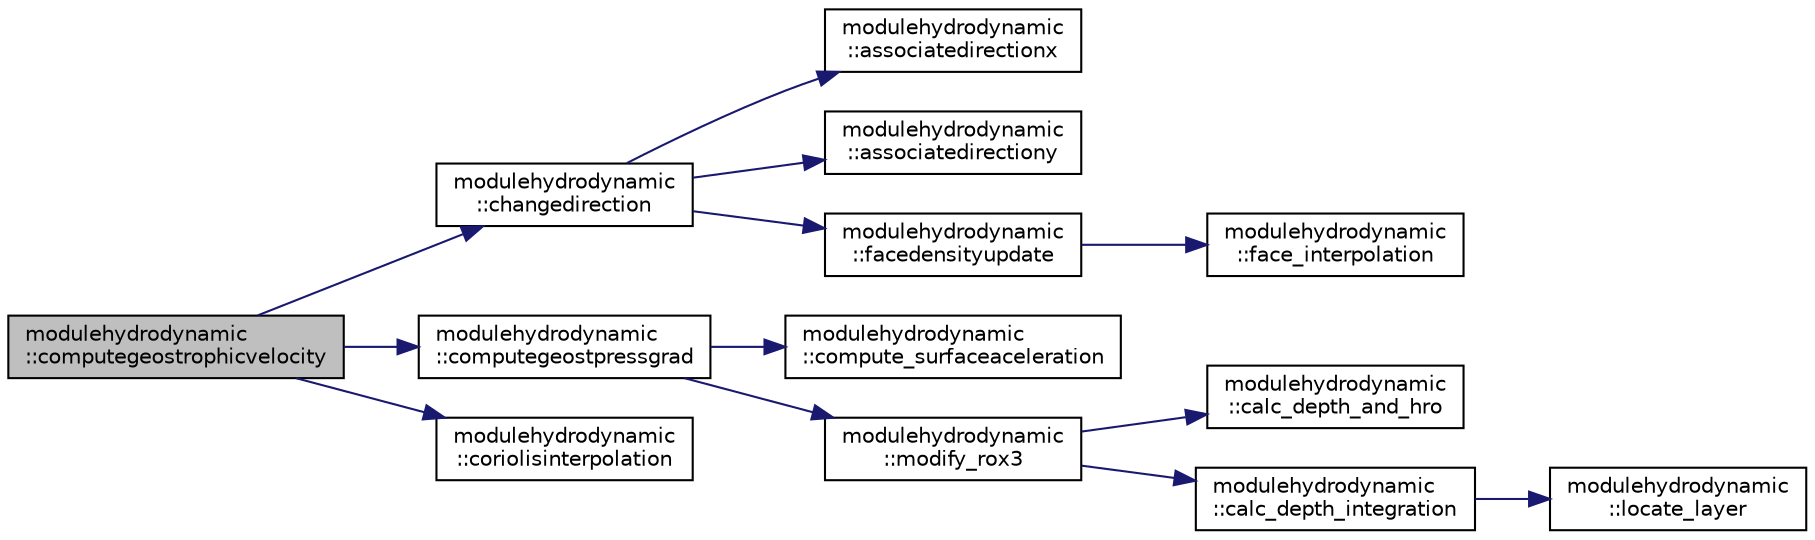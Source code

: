 digraph "modulehydrodynamic::computegeostrophicvelocity"
{
 // LATEX_PDF_SIZE
  edge [fontname="Helvetica",fontsize="10",labelfontname="Helvetica",labelfontsize="10"];
  node [fontname="Helvetica",fontsize="10",shape=record];
  rankdir="LR";
  Node1 [label="modulehydrodynamic\l::computegeostrophicvelocity",height=0.2,width=0.4,color="black", fillcolor="grey75", style="filled", fontcolor="black",tooltip=" "];
  Node1 -> Node2 [color="midnightblue",fontsize="10",style="solid",fontname="Helvetica"];
  Node2 [label="modulehydrodynamic\l::changedirection",height=0.2,width=0.4,color="black", fillcolor="white", style="filled",URL="$namespacemodulehydrodynamic.html#a21da40cf926fb3d12ccc40743a115da6",tooltip=" "];
  Node2 -> Node3 [color="midnightblue",fontsize="10",style="solid",fontname="Helvetica"];
  Node3 [label="modulehydrodynamic\l::associatedirectionx",height=0.2,width=0.4,color="black", fillcolor="white", style="filled",URL="$namespacemodulehydrodynamic.html#a46e9869092f2ae2a7161f224fb8929e7",tooltip=" "];
  Node2 -> Node4 [color="midnightblue",fontsize="10",style="solid",fontname="Helvetica"];
  Node4 [label="modulehydrodynamic\l::associatedirectiony",height=0.2,width=0.4,color="black", fillcolor="white", style="filled",URL="$namespacemodulehydrodynamic.html#ad1dd8c0a50f0deaee0d084b9938b1361",tooltip=" "];
  Node2 -> Node5 [color="midnightblue",fontsize="10",style="solid",fontname="Helvetica"];
  Node5 [label="modulehydrodynamic\l::facedensityupdate",height=0.2,width=0.4,color="black", fillcolor="white", style="filled",URL="$namespacemodulehydrodynamic.html#a4f57ea10dc59c15002a9fd37b1d8497f",tooltip="Constructs Updates facedensity matrix."];
  Node5 -> Node6 [color="midnightblue",fontsize="10",style="solid",fontname="Helvetica"];
  Node6 [label="modulehydrodynamic\l::face_interpolation",height=0.2,width=0.4,color="black", fillcolor="white", style="filled",URL="$namespacemodulehydrodynamic.html#aeaeab24d9e7539d66950b61105ead64f",tooltip=" "];
  Node1 -> Node7 [color="midnightblue",fontsize="10",style="solid",fontname="Helvetica"];
  Node7 [label="modulehydrodynamic\l::computegeostpressgrad",height=0.2,width=0.4,color="black", fillcolor="white", style="filled",URL="$namespacemodulehydrodynamic.html#a8db443c5e63483726ac4ce8b9729bbfa",tooltip=" "];
  Node7 -> Node8 [color="midnightblue",fontsize="10",style="solid",fontname="Helvetica"];
  Node8 [label="modulehydrodynamic\l::compute_surfaceaceleration",height=0.2,width=0.4,color="black", fillcolor="white", style="filled",URL="$namespacemodulehydrodynamic.html#a6ed1d015329405f39d5cfdf5e7481273",tooltip=" "];
  Node7 -> Node9 [color="midnightblue",fontsize="10",style="solid",fontname="Helvetica"];
  Node9 [label="modulehydrodynamic\l::modify_rox3",height=0.2,width=0.4,color="black", fillcolor="white", style="filled",URL="$namespacemodulehydrodynamic.html#a9f3d6185fb652a067c6f42b46723a9cc",tooltip=" "];
  Node9 -> Node10 [color="midnightblue",fontsize="10",style="solid",fontname="Helvetica"];
  Node10 [label="modulehydrodynamic\l::calc_depth_and_hro",height=0.2,width=0.4,color="black", fillcolor="white", style="filled",URL="$namespacemodulehydrodynamic.html#a3795523d3d6ec72b6a33735c32624ff2",tooltip=" "];
  Node9 -> Node11 [color="midnightblue",fontsize="10",style="solid",fontname="Helvetica"];
  Node11 [label="modulehydrodynamic\l::calc_depth_integration",height=0.2,width=0.4,color="black", fillcolor="white", style="filled",URL="$namespacemodulehydrodynamic.html#a6026ae01a3e1aa6a649387589a05431c",tooltip=" "];
  Node11 -> Node12 [color="midnightblue",fontsize="10",style="solid",fontname="Helvetica"];
  Node12 [label="modulehydrodynamic\l::locate_layer",height=0.2,width=0.4,color="black", fillcolor="white", style="filled",URL="$namespacemodulehydrodynamic.html#a24a4da561094133e0ef8f2a5d350d8ac",tooltip=" "];
  Node1 -> Node13 [color="midnightblue",fontsize="10",style="solid",fontname="Helvetica"];
  Node13 [label="modulehydrodynamic\l::coriolisinterpolation",height=0.2,width=0.4,color="black", fillcolor="white", style="filled",URL="$namespacemodulehydrodynamic.html#abfad909cb27f7db4f12b0cd022a34937",tooltip=" "];
}
